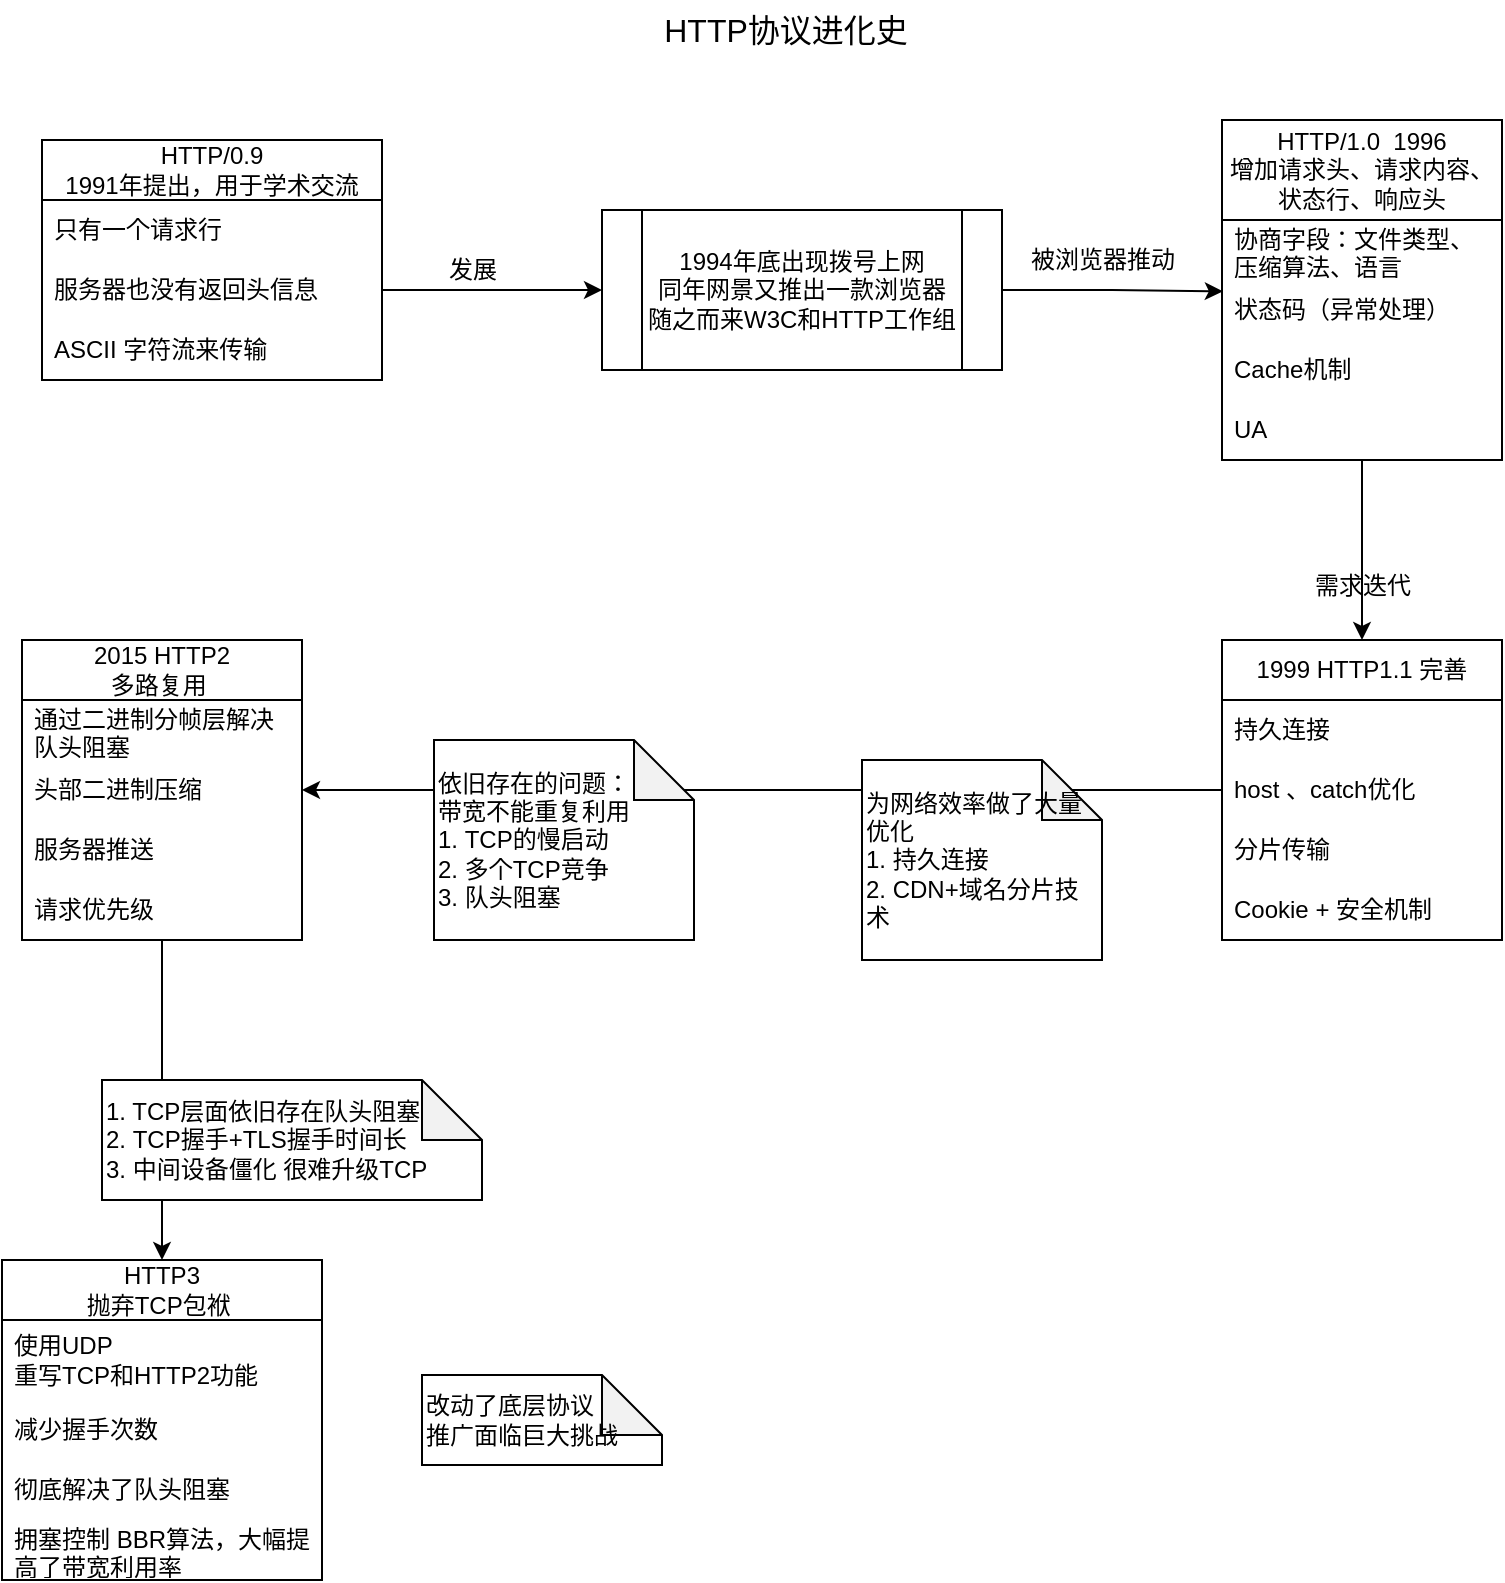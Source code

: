 <mxfile version="21.6.5" type="github">
  <diagram name="第 1 页" id="3cMhDdvCLDCUDS7P29Dp">
    <mxGraphModel dx="1064" dy="648" grid="1" gridSize="10" guides="1" tooltips="1" connect="1" arrows="1" fold="1" page="1" pageScale="1" pageWidth="827" pageHeight="1169" math="0" shadow="0">
      <root>
        <mxCell id="0" />
        <mxCell id="1" parent="0" />
        <mxCell id="F_t4GFWggmV5oPJhnei1-1" value="&lt;font style=&quot;font-size: 16px;&quot;&gt;HTTP协议进化史&lt;/font&gt;" style="text;html=1;strokeColor=none;fillColor=none;align=center;verticalAlign=middle;whiteSpace=wrap;rounded=0;" parent="1" vertex="1">
          <mxGeometry x="414" y="230" width="156" height="30" as="geometry" />
        </mxCell>
        <mxCell id="F_t4GFWggmV5oPJhnei1-4" value="HTTP/0.9&lt;br&gt;1991年提出，用于学术交流" style="swimlane;fontStyle=0;childLayout=stackLayout;horizontal=1;startSize=30;horizontalStack=0;resizeParent=1;resizeParentMax=0;resizeLast=0;collapsible=1;marginBottom=0;whiteSpace=wrap;html=1;" parent="1" vertex="1">
          <mxGeometry x="120" y="300" width="170" height="120" as="geometry" />
        </mxCell>
        <mxCell id="F_t4GFWggmV5oPJhnei1-5" value="只有一个请求行" style="text;strokeColor=none;fillColor=none;align=left;verticalAlign=middle;spacingLeft=4;spacingRight=4;overflow=hidden;points=[[0,0.5],[1,0.5]];portConstraint=eastwest;rotatable=0;whiteSpace=wrap;html=1;" parent="F_t4GFWggmV5oPJhnei1-4" vertex="1">
          <mxGeometry y="30" width="170" height="30" as="geometry" />
        </mxCell>
        <mxCell id="F_t4GFWggmV5oPJhnei1-6" value="服务器也没有返回头信息" style="text;strokeColor=none;fillColor=none;align=left;verticalAlign=middle;spacingLeft=4;spacingRight=4;overflow=hidden;points=[[0,0.5],[1,0.5]];portConstraint=eastwest;rotatable=0;whiteSpace=wrap;html=1;" parent="F_t4GFWggmV5oPJhnei1-4" vertex="1">
          <mxGeometry y="60" width="170" height="30" as="geometry" />
        </mxCell>
        <mxCell id="F_t4GFWggmV5oPJhnei1-7" value="ASCII 字符流来传输" style="text;strokeColor=none;fillColor=none;align=left;verticalAlign=middle;spacingLeft=4;spacingRight=4;overflow=hidden;points=[[0,0.5],[1,0.5]];portConstraint=eastwest;rotatable=0;whiteSpace=wrap;html=1;" parent="F_t4GFWggmV5oPJhnei1-4" vertex="1">
          <mxGeometry y="90" width="170" height="30" as="geometry" />
        </mxCell>
        <mxCell id="F_t4GFWggmV5oPJhnei1-17" style="edgeStyle=orthogonalEdgeStyle;rounded=0;orthogonalLoop=1;jettySize=auto;html=1;entryX=0.003;entryY=0.189;entryDx=0;entryDy=0;entryPerimeter=0;" parent="1" source="F_t4GFWggmV5oPJhnei1-8" target="F_t4GFWggmV5oPJhnei1-11" edge="1">
          <mxGeometry relative="1" as="geometry" />
        </mxCell>
        <mxCell id="F_t4GFWggmV5oPJhnei1-8" value="1994年底出现拨号上网&lt;br&gt;同年网景又推出一款浏览器&lt;br&gt;随之而来W3C和HTTP工作组" style="shape=process;whiteSpace=wrap;html=1;backgroundOutline=1;" parent="1" vertex="1">
          <mxGeometry x="400" y="335" width="200" height="80" as="geometry" />
        </mxCell>
        <mxCell id="F_t4GFWggmV5oPJhnei1-25" style="edgeStyle=orthogonalEdgeStyle;rounded=0;orthogonalLoop=1;jettySize=auto;html=1;entryX=0.5;entryY=0;entryDx=0;entryDy=0;" parent="1" source="F_t4GFWggmV5oPJhnei1-9" target="F_t4GFWggmV5oPJhnei1-21" edge="1">
          <mxGeometry relative="1" as="geometry" />
        </mxCell>
        <mxCell id="F_t4GFWggmV5oPJhnei1-9" value="HTTP/1.0&amp;nbsp; 1996&lt;br&gt;增加请求头、请求内容、状态行、响应头" style="swimlane;fontStyle=0;childLayout=stackLayout;horizontal=1;startSize=50;horizontalStack=0;resizeParent=1;resizeParentMax=0;resizeLast=0;collapsible=1;marginBottom=0;whiteSpace=wrap;html=1;" parent="1" vertex="1">
          <mxGeometry x="710" y="290" width="140" height="170" as="geometry" />
        </mxCell>
        <mxCell id="F_t4GFWggmV5oPJhnei1-10" value="协商字段：文件类型、压缩算法、语言" style="text;strokeColor=none;fillColor=none;align=left;verticalAlign=middle;spacingLeft=4;spacingRight=4;overflow=hidden;points=[[0,0.5],[1,0.5]];portConstraint=eastwest;rotatable=0;whiteSpace=wrap;html=1;" parent="F_t4GFWggmV5oPJhnei1-9" vertex="1">
          <mxGeometry y="50" width="140" height="30" as="geometry" />
        </mxCell>
        <mxCell id="F_t4GFWggmV5oPJhnei1-11" value="状态码（异常处理）" style="text;strokeColor=none;fillColor=none;align=left;verticalAlign=middle;spacingLeft=4;spacingRight=4;overflow=hidden;points=[[0,0.5],[1,0.5]];portConstraint=eastwest;rotatable=0;whiteSpace=wrap;html=1;" parent="F_t4GFWggmV5oPJhnei1-9" vertex="1">
          <mxGeometry y="80" width="140" height="30" as="geometry" />
        </mxCell>
        <mxCell id="F_t4GFWggmV5oPJhnei1-12" value="Cache机制" style="text;strokeColor=none;fillColor=none;align=left;verticalAlign=middle;spacingLeft=4;spacingRight=4;overflow=hidden;points=[[0,0.5],[1,0.5]];portConstraint=eastwest;rotatable=0;whiteSpace=wrap;html=1;" parent="F_t4GFWggmV5oPJhnei1-9" vertex="1">
          <mxGeometry y="110" width="140" height="30" as="geometry" />
        </mxCell>
        <mxCell id="F_t4GFWggmV5oPJhnei1-20" value="UA" style="text;strokeColor=none;fillColor=none;align=left;verticalAlign=middle;spacingLeft=4;spacingRight=4;overflow=hidden;points=[[0,0.5],[1,0.5]];portConstraint=eastwest;rotatable=0;whiteSpace=wrap;html=1;" parent="F_t4GFWggmV5oPJhnei1-9" vertex="1">
          <mxGeometry y="140" width="140" height="30" as="geometry" />
        </mxCell>
        <mxCell id="F_t4GFWggmV5oPJhnei1-16" style="edgeStyle=orthogonalEdgeStyle;rounded=0;orthogonalLoop=1;jettySize=auto;html=1;entryX=0;entryY=0.5;entryDx=0;entryDy=0;" parent="1" source="F_t4GFWggmV5oPJhnei1-6" target="F_t4GFWggmV5oPJhnei1-8" edge="1">
          <mxGeometry relative="1" as="geometry" />
        </mxCell>
        <mxCell id="F_t4GFWggmV5oPJhnei1-18" value="被浏览器推动" style="text;html=1;align=center;verticalAlign=middle;resizable=0;points=[];autosize=1;strokeColor=none;fillColor=none;" parent="1" vertex="1">
          <mxGeometry x="600" y="345" width="100" height="30" as="geometry" />
        </mxCell>
        <mxCell id="F_t4GFWggmV5oPJhnei1-19" value="发展" style="text;html=1;align=center;verticalAlign=middle;resizable=0;points=[];autosize=1;strokeColor=none;fillColor=none;" parent="1" vertex="1">
          <mxGeometry x="310" y="350" width="50" height="30" as="geometry" />
        </mxCell>
        <mxCell id="F_t4GFWggmV5oPJhnei1-34" value="" style="edgeStyle=orthogonalEdgeStyle;rounded=0;orthogonalLoop=1;jettySize=auto;html=1;" parent="1" source="F_t4GFWggmV5oPJhnei1-21" target="F_t4GFWggmV5oPJhnei1-29" edge="1">
          <mxGeometry relative="1" as="geometry" />
        </mxCell>
        <mxCell id="F_t4GFWggmV5oPJhnei1-21" value="1999 HTTP1.1 完善" style="swimlane;fontStyle=0;childLayout=stackLayout;horizontal=1;startSize=30;horizontalStack=0;resizeParent=1;resizeParentMax=0;resizeLast=0;collapsible=1;marginBottom=0;whiteSpace=wrap;html=1;" parent="1" vertex="1">
          <mxGeometry x="710" y="550" width="140" height="150" as="geometry" />
        </mxCell>
        <mxCell id="F_t4GFWggmV5oPJhnei1-22" value="持久连接" style="text;strokeColor=none;fillColor=none;align=left;verticalAlign=middle;spacingLeft=4;spacingRight=4;overflow=hidden;points=[[0,0.5],[1,0.5]];portConstraint=eastwest;rotatable=0;whiteSpace=wrap;html=1;" parent="F_t4GFWggmV5oPJhnei1-21" vertex="1">
          <mxGeometry y="30" width="140" height="30" as="geometry" />
        </mxCell>
        <mxCell id="F_t4GFWggmV5oPJhnei1-23" value="host 、catch优化" style="text;strokeColor=none;fillColor=none;align=left;verticalAlign=middle;spacingLeft=4;spacingRight=4;overflow=hidden;points=[[0,0.5],[1,0.5]];portConstraint=eastwest;rotatable=0;whiteSpace=wrap;html=1;" parent="F_t4GFWggmV5oPJhnei1-21" vertex="1">
          <mxGeometry y="60" width="140" height="30" as="geometry" />
        </mxCell>
        <mxCell id="F_t4GFWggmV5oPJhnei1-24" value="分片传输" style="text;strokeColor=none;fillColor=none;align=left;verticalAlign=middle;spacingLeft=4;spacingRight=4;overflow=hidden;points=[[0,0.5],[1,0.5]];portConstraint=eastwest;rotatable=0;whiteSpace=wrap;html=1;" parent="F_t4GFWggmV5oPJhnei1-21" vertex="1">
          <mxGeometry y="90" width="140" height="30" as="geometry" />
        </mxCell>
        <mxCell id="F_t4GFWggmV5oPJhnei1-28" value="Cookie + 安全机制" style="text;strokeColor=none;fillColor=none;align=left;verticalAlign=middle;spacingLeft=4;spacingRight=4;overflow=hidden;points=[[0,0.5],[1,0.5]];portConstraint=eastwest;rotatable=0;whiteSpace=wrap;html=1;" parent="F_t4GFWggmV5oPJhnei1-21" vertex="1">
          <mxGeometry y="120" width="140" height="30" as="geometry" />
        </mxCell>
        <mxCell id="F_t4GFWggmV5oPJhnei1-26" value="需求迭代" style="text;html=1;align=center;verticalAlign=middle;resizable=0;points=[];autosize=1;strokeColor=none;fillColor=none;" parent="1" vertex="1">
          <mxGeometry x="745" y="508" width="70" height="30" as="geometry" />
        </mxCell>
        <mxCell id="F_t4GFWggmV5oPJhnei1-27" value="为网络效率做了大量优化&lt;br&gt;1. 持久连接&lt;br&gt;2. CDN+域名分片技术" style="shape=note;whiteSpace=wrap;html=1;backgroundOutline=1;darkOpacity=0.05;align=left;" parent="1" vertex="1">
          <mxGeometry x="530" y="610" width="120" height="100" as="geometry" />
        </mxCell>
        <mxCell id="F_t4GFWggmV5oPJhnei1-43" value="" style="edgeStyle=orthogonalEdgeStyle;rounded=0;orthogonalLoop=1;jettySize=auto;html=1;" parent="1" source="F_t4GFWggmV5oPJhnei1-29" target="F_t4GFWggmV5oPJhnei1-37" edge="1">
          <mxGeometry relative="1" as="geometry" />
        </mxCell>
        <mxCell id="F_t4GFWggmV5oPJhnei1-29" value="2015 HTTP2&lt;br&gt;多路复用&amp;nbsp;" style="swimlane;fontStyle=0;childLayout=stackLayout;horizontal=1;startSize=30;horizontalStack=0;resizeParent=1;resizeParentMax=0;resizeLast=0;collapsible=1;marginBottom=0;whiteSpace=wrap;html=1;" parent="1" vertex="1">
          <mxGeometry x="110" y="550" width="140" height="150" as="geometry" />
        </mxCell>
        <mxCell id="F_t4GFWggmV5oPJhnei1-30" value="通过二进制分帧层解决队头阻塞" style="text;strokeColor=none;fillColor=none;align=left;verticalAlign=middle;spacingLeft=4;spacingRight=4;overflow=hidden;points=[[0,0.5],[1,0.5]];portConstraint=eastwest;rotatable=0;whiteSpace=wrap;html=1;" parent="F_t4GFWggmV5oPJhnei1-29" vertex="1">
          <mxGeometry y="30" width="140" height="30" as="geometry" />
        </mxCell>
        <mxCell id="F_t4GFWggmV5oPJhnei1-31" value="头部二进制压缩" style="text;strokeColor=none;fillColor=none;align=left;verticalAlign=middle;spacingLeft=4;spacingRight=4;overflow=hidden;points=[[0,0.5],[1,0.5]];portConstraint=eastwest;rotatable=0;whiteSpace=wrap;html=1;" parent="F_t4GFWggmV5oPJhnei1-29" vertex="1">
          <mxGeometry y="60" width="140" height="30" as="geometry" />
        </mxCell>
        <mxCell id="F_t4GFWggmV5oPJhnei1-32" value="服务器推送" style="text;strokeColor=none;fillColor=none;align=left;verticalAlign=middle;spacingLeft=4;spacingRight=4;overflow=hidden;points=[[0,0.5],[1,0.5]];portConstraint=eastwest;rotatable=0;whiteSpace=wrap;html=1;" parent="F_t4GFWggmV5oPJhnei1-29" vertex="1">
          <mxGeometry y="90" width="140" height="30" as="geometry" />
        </mxCell>
        <mxCell id="F_t4GFWggmV5oPJhnei1-33" value="请求优先级" style="text;strokeColor=none;fillColor=none;align=left;verticalAlign=middle;spacingLeft=4;spacingRight=4;overflow=hidden;points=[[0,0.5],[1,0.5]];portConstraint=eastwest;rotatable=0;whiteSpace=wrap;html=1;" parent="F_t4GFWggmV5oPJhnei1-29" vertex="1">
          <mxGeometry y="120" width="140" height="30" as="geometry" />
        </mxCell>
        <mxCell id="F_t4GFWggmV5oPJhnei1-35" value="依旧存在的问题：&lt;br&gt;带宽不能重复利用&lt;br&gt;1. TCP的慢启动&lt;br&gt;2. 多个TCP竞争&lt;br&gt;3. 队头阻塞" style="shape=note;whiteSpace=wrap;html=1;backgroundOutline=1;darkOpacity=0.05;align=left;" parent="1" vertex="1">
          <mxGeometry x="316" y="600" width="130" height="100" as="geometry" />
        </mxCell>
        <mxCell id="F_t4GFWggmV5oPJhnei1-37" value="HTTP3&lt;br&gt;抛弃TCP包袱&amp;nbsp;" style="swimlane;fontStyle=0;childLayout=stackLayout;horizontal=1;startSize=30;horizontalStack=0;resizeParent=1;resizeParentMax=0;resizeLast=0;collapsible=1;marginBottom=0;whiteSpace=wrap;html=1;" parent="1" vertex="1">
          <mxGeometry x="100" y="860" width="160" height="160" as="geometry" />
        </mxCell>
        <mxCell id="F_t4GFWggmV5oPJhnei1-38" value="使用UDP&lt;br&gt;重写TCP和HTTP2功能" style="text;strokeColor=none;fillColor=none;align=left;verticalAlign=middle;spacingLeft=4;spacingRight=4;overflow=hidden;points=[[0,0.5],[1,0.5]];portConstraint=eastwest;rotatable=0;whiteSpace=wrap;html=1;" parent="F_t4GFWggmV5oPJhnei1-37" vertex="1">
          <mxGeometry y="30" width="160" height="40" as="geometry" />
        </mxCell>
        <mxCell id="F_t4GFWggmV5oPJhnei1-39" value="减少握手次数" style="text;strokeColor=none;fillColor=none;align=left;verticalAlign=middle;spacingLeft=4;spacingRight=4;overflow=hidden;points=[[0,0.5],[1,0.5]];portConstraint=eastwest;rotatable=0;whiteSpace=wrap;html=1;" parent="F_t4GFWggmV5oPJhnei1-37" vertex="1">
          <mxGeometry y="70" width="160" height="30" as="geometry" />
        </mxCell>
        <mxCell id="F_t4GFWggmV5oPJhnei1-40" value="彻底解决了队头阻塞" style="text;strokeColor=none;fillColor=none;align=left;verticalAlign=middle;spacingLeft=4;spacingRight=4;overflow=hidden;points=[[0,0.5],[1,0.5]];portConstraint=eastwest;rotatable=0;whiteSpace=wrap;html=1;" parent="F_t4GFWggmV5oPJhnei1-37" vertex="1">
          <mxGeometry y="100" width="160" height="30" as="geometry" />
        </mxCell>
        <mxCell id="F_t4GFWggmV5oPJhnei1-48" value="拥塞控制 BBR算法，大幅提高了带宽利用率" style="text;strokeColor=none;fillColor=none;align=left;verticalAlign=middle;spacingLeft=4;spacingRight=4;overflow=hidden;points=[[0,0.5],[1,0.5]];portConstraint=eastwest;rotatable=0;whiteSpace=wrap;html=1;" parent="F_t4GFWggmV5oPJhnei1-37" vertex="1">
          <mxGeometry y="130" width="160" height="30" as="geometry" />
        </mxCell>
        <mxCell id="F_t4GFWggmV5oPJhnei1-44" value="1. TCP层面依旧存在队头阻塞&lt;br&gt;2. TCP握手+TLS握手时间长&lt;br&gt;3. 中间设备僵化 很难升级TCP" style="shape=note;whiteSpace=wrap;html=1;backgroundOutline=1;darkOpacity=0.05;align=left;" parent="1" vertex="1">
          <mxGeometry x="150" y="770" width="190" height="60" as="geometry" />
        </mxCell>
        <mxCell id="F_t4GFWggmV5oPJhnei1-49" value="&lt;div&gt;改动了底层协议&lt;/div&gt;&lt;div&gt;&lt;span style=&quot;background-color: initial;&quot;&gt;推广面临巨大挑战&lt;/span&gt;&lt;/div&gt;" style="shape=note;whiteSpace=wrap;html=1;backgroundOutline=1;darkOpacity=0.05;align=left;" parent="1" vertex="1">
          <mxGeometry x="310" y="917.5" width="120" height="45" as="geometry" />
        </mxCell>
      </root>
    </mxGraphModel>
  </diagram>
</mxfile>
